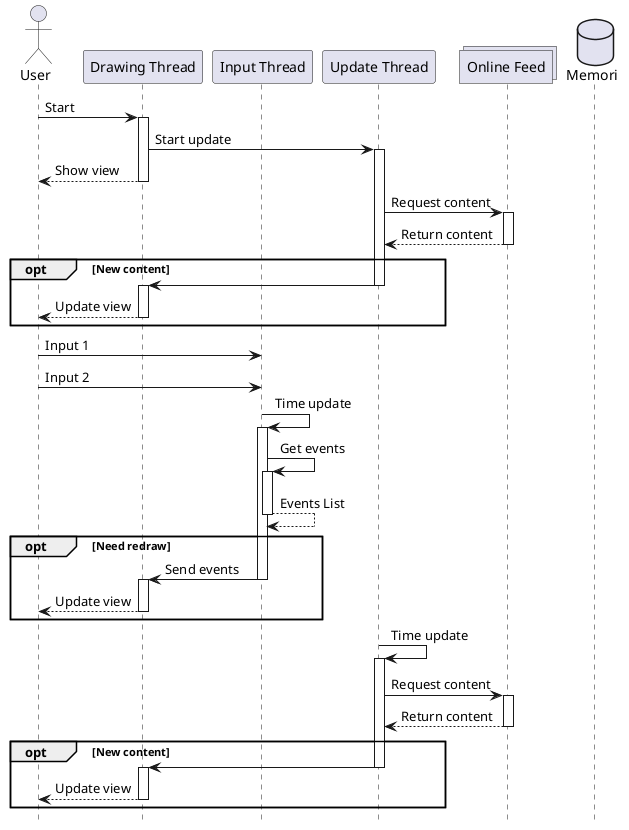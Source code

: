 @startuml

hide footbox

actor User
participant "Drawing Thread"
participant "Input Thread"
participant "Update Thread"
collections "Online Feed"
database "Memori"

User -> "Drawing Thread" : Start
activate "Drawing Thread"

"Drawing Thread" -> "Update Thread" : Start update
activate "Update Thread"

"Drawing Thread" --> User : Show view
deactivate "Drawing Thread"

"Update Thread" -> "Online Feed" : Request content
activate "Online Feed"

"Online Feed" --> "Update Thread" : Return content
deactivate "Online Feed"

opt New content
    "Update Thread" -> "Drawing Thread"
    deactivate "Update Thread"
    activate "Drawing Thread"
    
    "Drawing Thread" --> User : Update view
    deactivate "Drawing Thread"
end



User -> "Input Thread" : Input 1
User -> "Input Thread" : Input 2

"Input Thread" -> "Input Thread" : Time update
activate "Input Thread"

"Input Thread" -> "Input Thread" : Get events
activate "Input Thread"
return Events List


opt Need redraw
    "Input Thread" -> "Drawing Thread" : Send events
    deactivate "Input Thread"
    activate "Drawing Thread"

    "Drawing Thread" --> User : Update view
    deactivate "Drawing Thread"
end


"Update Thread" -> "Update Thread" : Time update
activate "Update Thread"

"Update Thread" -> "Online Feed" : Request content
activate "Online Feed"

"Online Feed" --> "Update Thread" : Return content
deactivate "Online Feed"

opt New content
    "Update Thread" -> "Drawing Thread"
    deactivate "Update Thread"
    activate "Drawing Thread"
    
    "Drawing Thread" --> User : Update view
    deactivate "Drawing Thread"
end

deactivate "Update Thread"



@enduml


